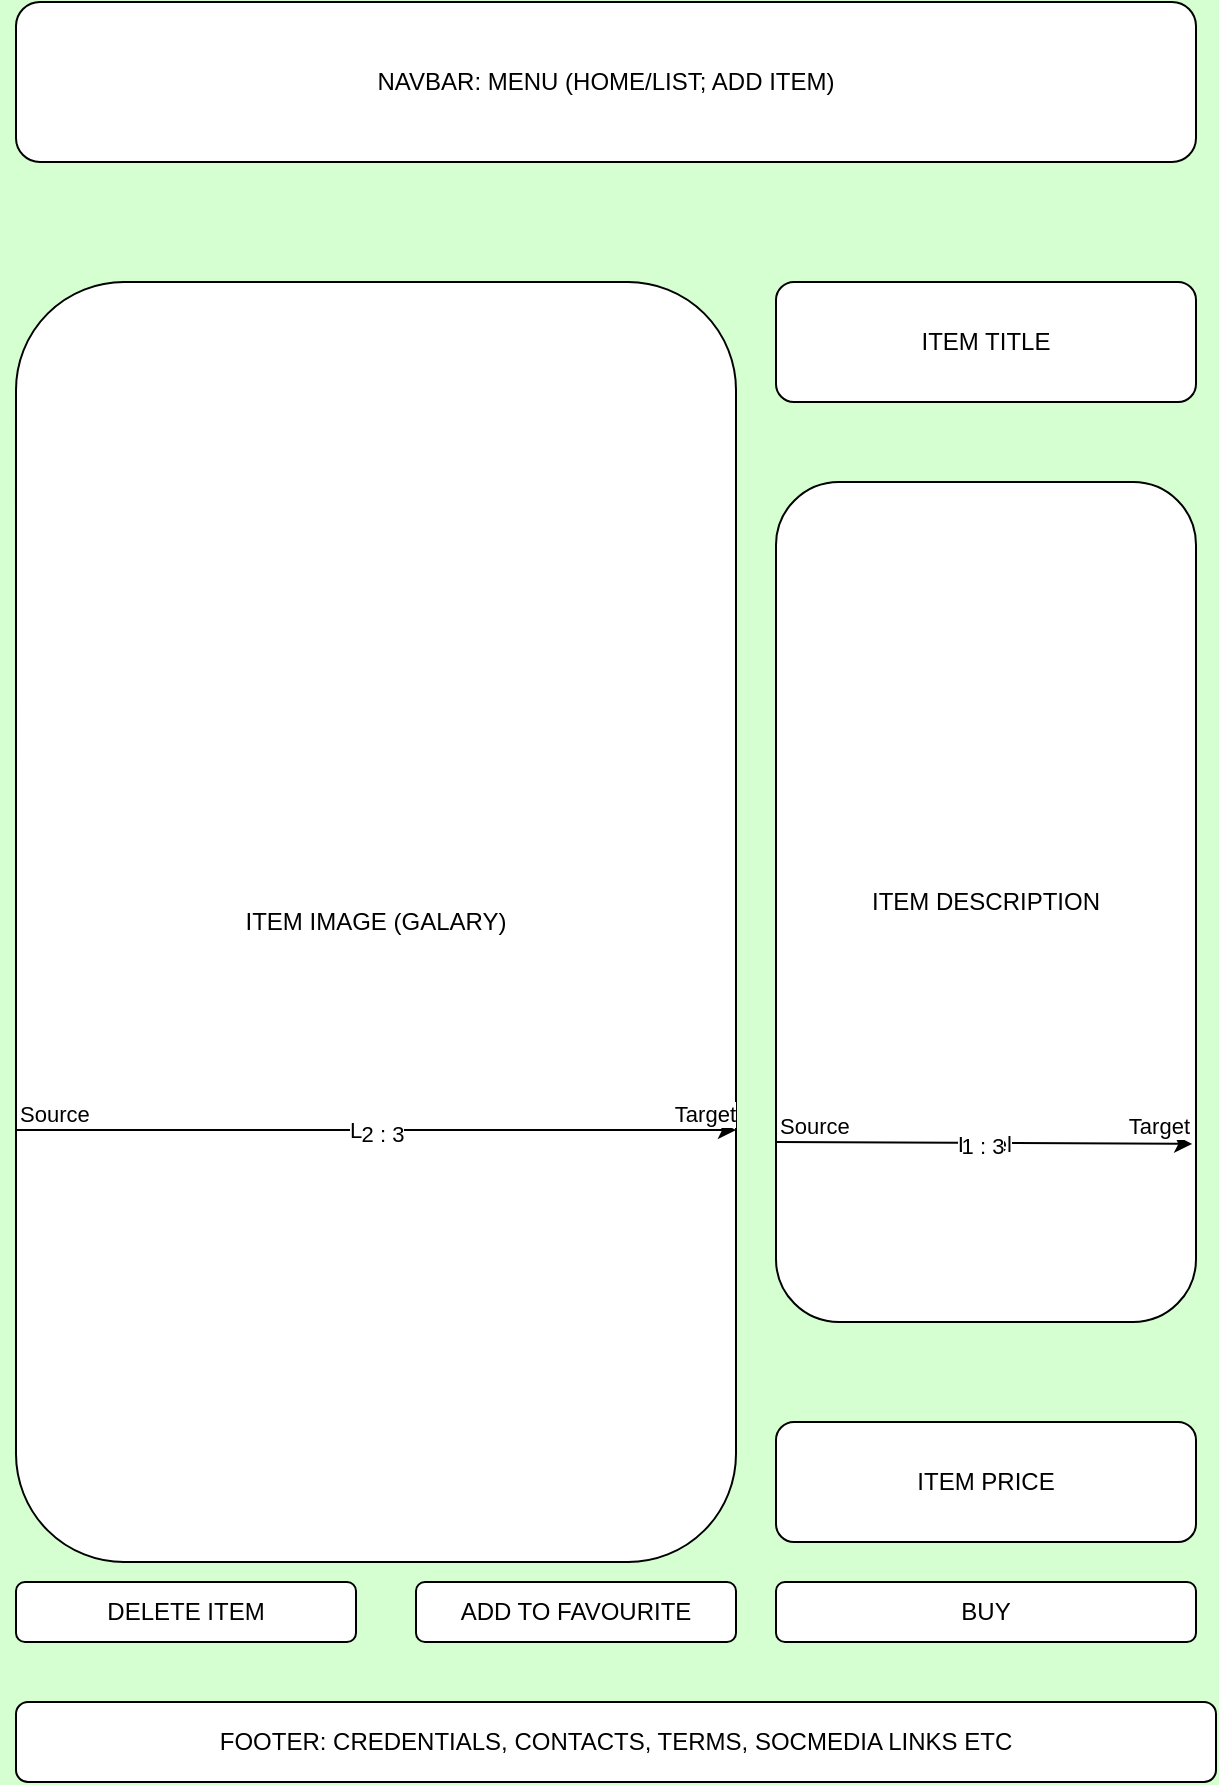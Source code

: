 <mxfile version="23.1.2" type="device">
  <diagram name="Puslapis-1" id="JLdtcncbSPNCJwcg56eu">
    <mxGraphModel dx="613" dy="897" grid="1" gridSize="10" guides="1" tooltips="1" connect="1" arrows="1" fold="1" page="1" pageScale="1" pageWidth="827" pageHeight="1169" background="#D6FFD1" math="0" shadow="0">
      <root>
        <mxCell id="0" />
        <mxCell id="1" parent="0" />
        <mxCell id="0eOkTopKULn8qGtKj34l-1" value="NAVBAR: MENU (HOME/LIST; ADD ITEM)" style="rounded=1;whiteSpace=wrap;html=1;" vertex="1" parent="1">
          <mxGeometry x="20" y="20" width="590" height="80" as="geometry" />
        </mxCell>
        <mxCell id="0eOkTopKULn8qGtKj34l-2" value="ITEM IMAGE (GALARY)" style="rounded=1;whiteSpace=wrap;html=1;" vertex="1" parent="1">
          <mxGeometry x="20" y="160" width="360" height="640" as="geometry" />
        </mxCell>
        <mxCell id="0eOkTopKULn8qGtKj34l-3" value="ITEM TITLE" style="rounded=1;whiteSpace=wrap;html=1;" vertex="1" parent="1">
          <mxGeometry x="400" y="160" width="210" height="60" as="geometry" />
        </mxCell>
        <mxCell id="0eOkTopKULn8qGtKj34l-4" value="ITEM DESCRIPTION" style="rounded=1;whiteSpace=wrap;html=1;fontStyle=0" vertex="1" parent="1">
          <mxGeometry x="400" y="260" width="210" height="420" as="geometry" />
        </mxCell>
        <mxCell id="0eOkTopKULn8qGtKj34l-5" value="ITEM PRICE" style="rounded=1;whiteSpace=wrap;html=1;" vertex="1" parent="1">
          <mxGeometry x="400" y="730" width="210" height="60" as="geometry" />
        </mxCell>
        <mxCell id="0eOkTopKULn8qGtKj34l-7" value="FOOTER: CREDENTIALS, CONTACTS, TERMS, SOCMEDIA LINKS ETC" style="rounded=1;whiteSpace=wrap;html=1;" vertex="1" parent="1">
          <mxGeometry x="20" y="870" width="600" height="40" as="geometry" />
        </mxCell>
        <mxCell id="0eOkTopKULn8qGtKj34l-8" value="BUY" style="rounded=1;whiteSpace=wrap;html=1;" vertex="1" parent="1">
          <mxGeometry x="400" y="810" width="210" height="30" as="geometry" />
        </mxCell>
        <mxCell id="0eOkTopKULn8qGtKj34l-9" value="ADD TO FAVOURITE" style="rounded=1;whiteSpace=wrap;html=1;" vertex="1" parent="1">
          <mxGeometry x="220" y="810" width="160" height="30" as="geometry" />
        </mxCell>
        <mxCell id="0eOkTopKULn8qGtKj34l-10" value="DELETE ITEM" style="rounded=1;whiteSpace=wrap;html=1;" vertex="1" parent="1">
          <mxGeometry x="20" y="810" width="170" height="30" as="geometry" />
        </mxCell>
        <mxCell id="0eOkTopKULn8qGtKj34l-13" value="" style="endArrow=classic;html=1;rounded=0;" edge="1" parent="1">
          <mxGeometry relative="1" as="geometry">
            <mxPoint x="20" y="584" as="sourcePoint" />
            <mxPoint x="380" y="584" as="targetPoint" />
          </mxGeometry>
        </mxCell>
        <mxCell id="0eOkTopKULn8qGtKj34l-14" value="Label" style="edgeLabel;resizable=0;html=1;align=center;verticalAlign=middle;" connectable="0" vertex="1" parent="0eOkTopKULn8qGtKj34l-13">
          <mxGeometry relative="1" as="geometry" />
        </mxCell>
        <mxCell id="0eOkTopKULn8qGtKj34l-15" value="Source" style="edgeLabel;resizable=0;html=1;align=left;verticalAlign=bottom;" connectable="0" vertex="1" parent="0eOkTopKULn8qGtKj34l-13">
          <mxGeometry x="-1" relative="1" as="geometry" />
        </mxCell>
        <mxCell id="0eOkTopKULn8qGtKj34l-16" value="Target" style="edgeLabel;resizable=0;html=1;align=right;verticalAlign=bottom;" connectable="0" vertex="1" parent="0eOkTopKULn8qGtKj34l-13">
          <mxGeometry x="1" relative="1" as="geometry" />
        </mxCell>
        <mxCell id="0eOkTopKULn8qGtKj34l-17" value="2 : 3" style="edgeLabel;html=1;align=center;verticalAlign=middle;resizable=0;points=[];" vertex="1" connectable="0" parent="0eOkTopKULn8qGtKj34l-13">
          <mxGeometry x="0.014" y="-2" relative="1" as="geometry">
            <mxPoint as="offset" />
          </mxGeometry>
        </mxCell>
        <mxCell id="0eOkTopKULn8qGtKj34l-20" value="" style="endArrow=classic;html=1;rounded=0;entryX=0.991;entryY=0.788;entryDx=0;entryDy=0;entryPerimeter=0;" edge="1" parent="1" target="0eOkTopKULn8qGtKj34l-4">
          <mxGeometry relative="1" as="geometry">
            <mxPoint x="400" y="590" as="sourcePoint" />
            <mxPoint x="560" y="590" as="targetPoint" />
          </mxGeometry>
        </mxCell>
        <mxCell id="0eOkTopKULn8qGtKj34l-21" value="Label" style="edgeLabel;resizable=0;html=1;align=center;verticalAlign=middle;" connectable="0" vertex="1" parent="0eOkTopKULn8qGtKj34l-20">
          <mxGeometry relative="1" as="geometry" />
        </mxCell>
        <mxCell id="0eOkTopKULn8qGtKj34l-22" value="Source" style="edgeLabel;resizable=0;html=1;align=left;verticalAlign=bottom;" connectable="0" vertex="1" parent="0eOkTopKULn8qGtKj34l-20">
          <mxGeometry x="-1" relative="1" as="geometry" />
        </mxCell>
        <mxCell id="0eOkTopKULn8qGtKj34l-23" value="Target" style="edgeLabel;resizable=0;html=1;align=right;verticalAlign=bottom;" connectable="0" vertex="1" parent="0eOkTopKULn8qGtKj34l-20">
          <mxGeometry x="1" relative="1" as="geometry" />
        </mxCell>
        <mxCell id="0eOkTopKULn8qGtKj34l-26" value="1 : 3" style="edgeLabel;html=1;align=center;verticalAlign=middle;resizable=0;points=[];" vertex="1" connectable="0" parent="0eOkTopKULn8qGtKj34l-20">
          <mxGeometry x="-0.008" y="-1" relative="1" as="geometry">
            <mxPoint as="offset" />
          </mxGeometry>
        </mxCell>
      </root>
    </mxGraphModel>
  </diagram>
</mxfile>
